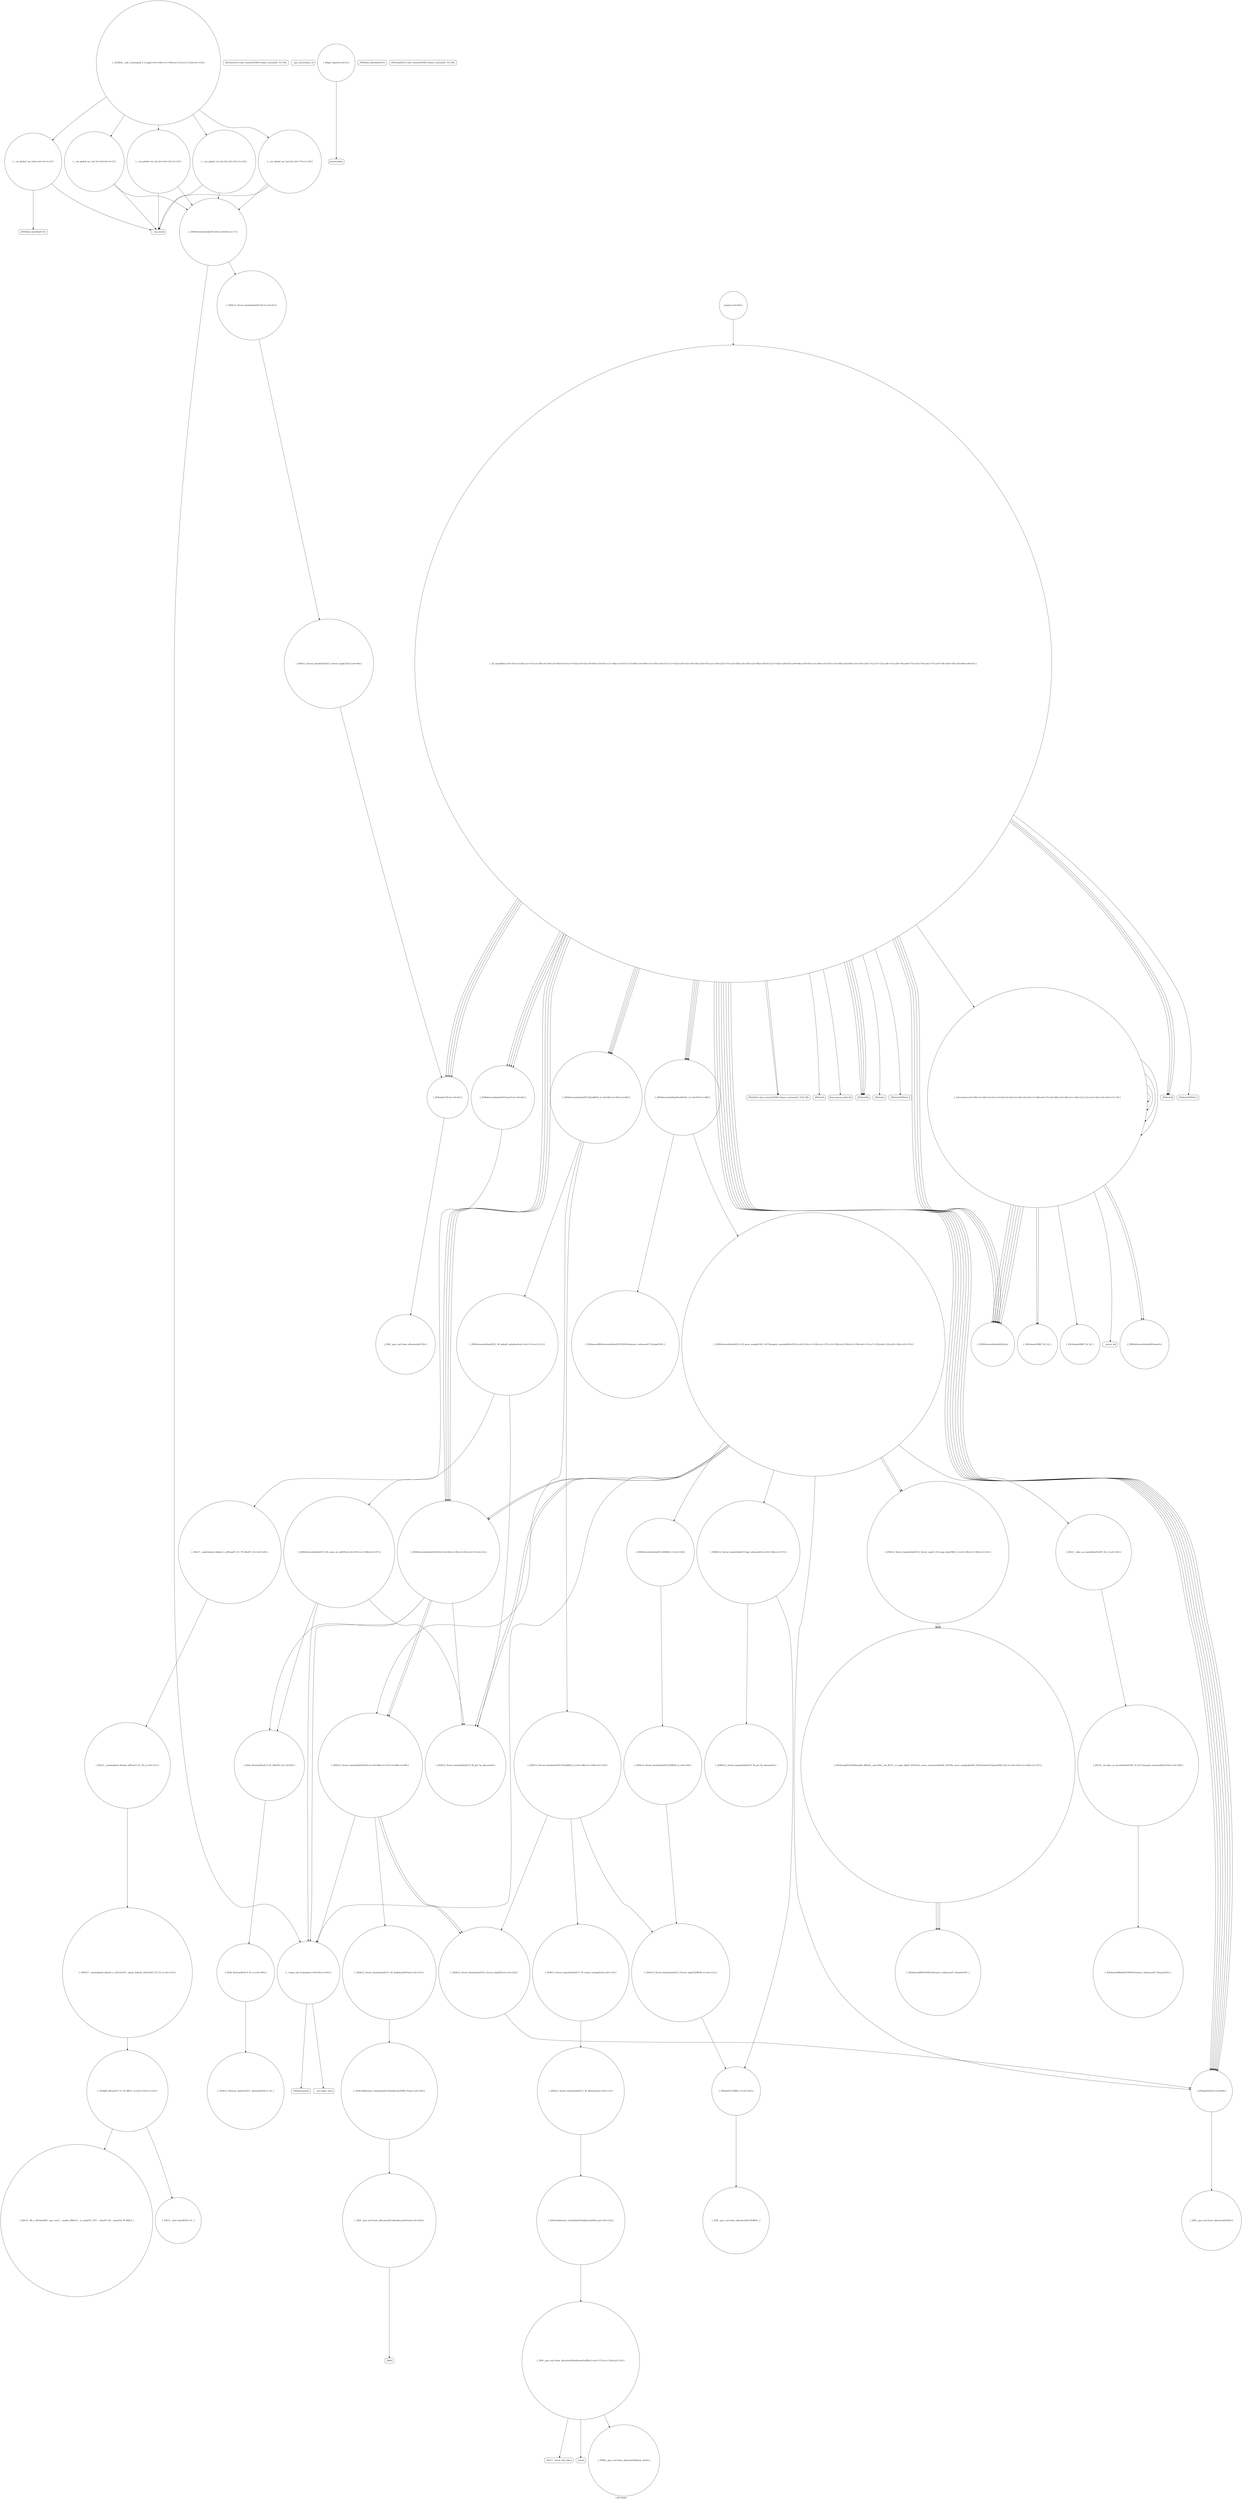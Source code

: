 digraph "Call Graph" {
	label="Call Graph";

	Node0x556900ee9580 [shape=record,shape=circle,label="{__cxx_global_var_init|{<s0>1|<s1>2}}"];
	Node0x556900ee9580:s0 -> Node0x55690105a710[color=black];
	Node0x556900ee9580:s1 -> Node0x55690105a810[color=black];
	Node0x55690105bd10 [shape=record,shape=circle,label="{_ZSt8_DestroyIPxEvT_S1_|{<s0>100}}"];
	Node0x55690105bd10:s0 -> Node0x55690105bd90[color=black];
	Node0x55690105aa10 [shape=record,shape=circle,label="{_ZNSt6vectorIxSaIxEEC2Ev|{<s0>6|<s1>7}}"];
	Node0x55690105aa10:s0 -> Node0x55690105b890[color=black];
	Node0x55690105aa10:s1 -> Node0x55690105b910[color=black];
	Node0x55690105d0b0 [shape=record,shape=circle,label="{_ZN9__gnu_cxx13new_allocatorIxED2Ev}"];
	Node0x55690105ad90 [shape=record,shape=circle,label="{_ZNSt6vectorIxSaIxEEixEm}"];
	Node0x55690105d430 [shape=record,shape=circle,label="{_ZNSt12_Vector_baseIxSaIxEE11_M_allocateEm|{<s0>115}}"];
	Node0x55690105d430:s0 -> Node0x55690105d4b0[color=black];
	Node0x55690105b110 [shape=record,shape=Mrecord,label="{_ZSt2wsIcSt11char_traitsIcEERSt13basic_istreamIT_T0_ES6_}"];
	Node0x55690105d7b0 [shape=record,shape=circle,label="{_ZSt25__uninitialized_default_nIPxmET_S1_T0_|{<s0>121}}"];
	Node0x55690105d7b0:s0 -> Node0x55690105d830[color=black];
	Node0x55690105b490 [shape=record,shape=Mrecord,label="{__gxx_personality_v0}"];
	Node0x55690105db30 [shape=record,shape=circle,label="{_ZNKSt12_Vector_baseIxSaIxEE13get_allocatorEv|{<s0>136|<s1>137}}"];
	Node0x55690105db30:s0 -> Node0x55690105dd30[color=black];
	Node0x55690105db30:s1 -> Node0x55690105ddb0[color=black];
	Node0x55690105b810 [shape=record,shape=circle,label="{main|{<s0>90}}"];
	Node0x55690105b810:s0 -> Node0x55690105af90[color=black];
	Node0x55690105deb0 [shape=record,shape=circle,label="{_ZSt4swapIPxENSt9enable_ifIXsr6__and_ISt6__not_ISt15__is_tuple_likeIT_EESt21is_move_constructibleIS4_ESt18is_move_assignableIS4_EEE5valueEvE4typeERS4_SD_|{<s0>145|<s1>146|<s2>147}}"];
	Node0x55690105deb0:s0 -> Node0x55690105df30[color=black];
	Node0x55690105deb0:s1 -> Node0x55690105df30[color=black];
	Node0x55690105deb0:s2 -> Node0x55690105df30[color=black];
	Node0x55690105bb90 [shape=record,shape=circle,label="{_ZSt8_DestroyIPxxEvT_S1_RSaIT0_E|{<s0>95}}"];
	Node0x55690105bb90:s0 -> Node0x55690105bd10[color=black];
	Node0x55690105a890 [shape=record,shape=circle,label="{_Z8get_timev|{<s0>3}}"];
	Node0x55690105a890:s0 -> Node0x55690105a910[color=black];
	Node0x55690105cf30 [shape=record,shape=circle,label="{_ZNSt16allocator_traitsISaIxEE10deallocateERS0_Pxm|{<s0>103}}"];
	Node0x55690105cf30:s0 -> Node0x55690105cfb0[color=black];
	Node0x55690105ac10 [shape=record,shape=circle,label="{__cxx_global_var_init.4|{<s0>17|<s1>18}}"];
	Node0x55690105ac10:s0 -> Node0x55690105aa10[color=black];
	Node0x55690105ac10:s1 -> Node0x55690105a810[color=black];
	Node0x55690105d2b0 [shape=record,shape=circle,label="{_ZNSt12_Vector_baseIxSaIxEE12_Vector_implC2ERKS0_|{<s0>113}}"];
	Node0x55690105d2b0:s0 -> Node0x55690105ddb0[color=black];
	Node0x55690105af90 [shape=record,shape=circle,label="{_Z5_mainRSi|{<s0>35|<s1>36|<s2>37|<s3>38|<s4>39|<s5>40|<s6>41|<s7>42|<s8>43|<s9>44|<s10>45|<s11>46|<s12>47|<s13>48|<s14>49|<s15>50|<s16>51|<s17>52|<s18>53|<s19>54|<s20>55|<s21>56|<s22>57|<s23>58|<s24>59|<s25>60|<s26>61|<s27>62|<s28>63|<s29>64|<s30>65|<s31>66|<s32>67|<s33>68|<s34>69|<s35>70|<s36>71|<s37>72|<s38>73|<s39>74|<s40>75|<s41>76|<s42>77|<s43>78|<s44>79|<s45>80|<s46>81}}"];
	Node0x55690105af90:s0 -> Node0x55690105b010[color=black];
	Node0x55690105af90:s1 -> Node0x55690105b090[color=black];
	Node0x55690105af90:s2 -> Node0x55690105b190[color=black];
	Node0x55690105af90:s3 -> Node0x55690105b190[color=black];
	Node0x55690105af90:s4 -> Node0x55690105b190[color=black];
	Node0x55690105af90:s5 -> Node0x55690105b190[color=black];
	Node0x55690105af90:s6 -> Node0x55690105b210[color=black];
	Node0x55690105af90:s7 -> Node0x55690105b290[color=black];
	Node0x55690105af90:s8 -> Node0x55690105b210[color=black];
	Node0x55690105af90:s9 -> Node0x55690105b310[color=black];
	Node0x55690105af90:s10 -> Node0x55690105b010[color=black];
	Node0x55690105af90:s11 -> Node0x55690105b010[color=black];
	Node0x55690105af90:s12 -> Node0x55690105b390[color=black];
	Node0x55690105af90:s13 -> Node0x55690105b410[color=black];
	Node0x55690105af90:s14 -> Node0x55690105b510[color=black];
	Node0x55690105af90:s15 -> Node0x55690105aa90[color=black];
	Node0x55690105af90:s16 -> Node0x55690105b590[color=black];
	Node0x55690105af90:s17 -> Node0x55690105b390[color=black];
	Node0x55690105af90:s18 -> Node0x55690105b410[color=black];
	Node0x55690105af90:s19 -> Node0x55690105b510[color=black];
	Node0x55690105af90:s20 -> Node0x55690105aa90[color=black];
	Node0x55690105af90:s21 -> Node0x55690105b590[color=black];
	Node0x55690105af90:s22 -> Node0x55690105b390[color=black];
	Node0x55690105af90:s23 -> Node0x55690105b410[color=black];
	Node0x55690105af90:s24 -> Node0x55690105b510[color=black];
	Node0x55690105af90:s25 -> Node0x55690105aa90[color=black];
	Node0x55690105af90:s26 -> Node0x55690105b590[color=black];
	Node0x55690105af90:s27 -> Node0x55690105b390[color=black];
	Node0x55690105af90:s28 -> Node0x55690105b410[color=black];
	Node0x55690105af90:s29 -> Node0x55690105b510[color=black];
	Node0x55690105af90:s30 -> Node0x55690105aa90[color=black];
	Node0x55690105af90:s31 -> Node0x55690105b590[color=black];
	Node0x55690105af90:s32 -> Node0x55690105ad90[color=black];
	Node0x55690105af90:s33 -> Node0x55690105b610[color=black];
	Node0x55690105af90:s34 -> Node0x55690105ad90[color=black];
	Node0x55690105af90:s35 -> Node0x55690105b610[color=black];
	Node0x55690105af90:s36 -> Node0x55690105b590[color=black];
	Node0x55690105af90:s37 -> Node0x55690105b590[color=black];
	Node0x55690105af90:s38 -> Node0x55690105b590[color=black];
	Node0x55690105af90:s39 -> Node0x55690105b590[color=black];
	Node0x55690105af90:s40 -> Node0x55690105ad90[color=black];
	Node0x55690105af90:s41 -> Node0x55690105b610[color=black];
	Node0x55690105af90:s42 -> Node0x55690105ad90[color=black];
	Node0x55690105af90:s43 -> Node0x55690105b610[color=black];
	Node0x55690105af90:s44 -> Node0x55690105ac90[color=black];
	Node0x55690105af90:s45 -> Node0x55690105b690[color=black];
	Node0x55690105af90:s46 -> Node0x55690105b710[color=black];
	Node0x55690105d630 [shape=record,shape=Mrecord,label="{_ZSt17__throw_bad_allocv}"];
	Node0x55690105b310 [shape=record,shape=Mrecord,label="{llvm.memset.p0i8.i64}"];
	Node0x55690105d9b0 [shape=record,shape=circle,label="{_ZSt12__niter_baseIPxET_S1_}"];
	Node0x55690105b690 [shape=record,shape=Mrecord,label="{_ZNSolsEx}"];
	Node0x55690105dd30 [shape=record,shape=circle,label="{_ZNKSt12_Vector_baseIxSaIxEE19_M_get_Tp_allocatorEv}"];
	Node0x55690105ba10 [shape=record,shape=Mrecord,label="{_ZSt9terminatev}"];
	Node0x55690105e0b0 [shape=record,shape=circle,label="{_GLOBAL__sub_I_hirosegolf_2_0.cpp|{<s0>149|<s1>150|<s2>151|<s3>152|<s4>153}}"];
	Node0x55690105e0b0:s0 -> Node0x556900ee9580[color=black];
	Node0x55690105e0b0:s1 -> Node0x55690105a990[color=black];
	Node0x55690105e0b0:s2 -> Node0x55690105ab10[color=black];
	Node0x55690105e0b0:s3 -> Node0x55690105ab90[color=black];
	Node0x55690105e0b0:s4 -> Node0x55690105ac10[color=black];
	Node0x55690105a710 [shape=record,shape=Mrecord,label="{_ZNSt8ios_base4InitC1Ev}"];
	Node0x55690105bd90 [shape=record,shape=circle,label="{_ZNSt12_Destroy_auxILb1EE9__destroyIPxEEvT_S3_}"];
	Node0x55690105aa90 [shape=record,shape=circle,label="{_ZNSt6vectorIxSaIxEED2Ev|{<s0>8|<s1>9|<s2>10|<s3>11|<s4>12}}"];
	Node0x55690105aa90:s0 -> Node0x55690105bc10[color=black];
	Node0x55690105aa90:s1 -> Node0x55690105bb90[color=black];
	Node0x55690105aa90:s2 -> Node0x55690105bc90[color=black];
	Node0x55690105aa90:s3 -> Node0x55690105bc90[color=black];
	Node0x55690105aa90:s4 -> Node0x55690105b910[color=black];
	Node0x55690105d130 [shape=record,shape=circle,label="{_ZNSt6vectorIxSaIxEE15_M_erase_at_endEPx|{<s0>105|<s1>106|<s2>107}}"];
	Node0x55690105d130:s0 -> Node0x55690105bc10[color=black];
	Node0x55690105d130:s1 -> Node0x55690105bb90[color=black];
	Node0x55690105d130:s2 -> Node0x55690105b910[color=black];
	Node0x55690105ae10 [shape=record,shape=Mrecord,label="{__assert_fail}"];
	Node0x55690105d4b0 [shape=record,shape=circle,label="{_ZNSt16allocator_traitsISaIxEE8allocateERS0_m|{<s0>116}}"];
	Node0x55690105d4b0:s0 -> Node0x55690105d530[color=black];
	Node0x55690105b190 [shape=record,shape=circle,label="{_ZNSt6vectorIxSaIxEE5clearEv|{<s0>82}}"];
	Node0x55690105b190:s0 -> Node0x55690105d130[color=black];
	Node0x55690105d830 [shape=record,shape=circle,label="{_ZNSt27__uninitialized_default_n_1ILb1EE18__uninit_default_nIPxmEET_S3_T0_|{<s0>122}}"];
	Node0x55690105d830:s0 -> Node0x55690105d8b0[color=black];
	Node0x55690105b510 [shape=record,shape=circle,label="{_ZNSt6vectorIxSaIxEEaSEOS1_|{<s0>87|<s1>88}}"];
	Node0x55690105b510:s0 -> Node0x55690105dab0[color=black];
	Node0x55690105b510:s1 -> Node0x55690105da30[color=black];
	Node0x55690105dbb0 [shape=record,shape=circle,label="{_ZNSt6vectorIxSaIxEEC2ERKS0_|{<s0>138}}"];
	Node0x55690105dbb0:s0 -> Node0x55690105de30[color=black];
	Node0x55690105b890 [shape=record,shape=circle,label="{_ZNSt12_Vector_baseIxSaIxEEC2Ev|{<s0>91}}"];
	Node0x55690105b890:s0 -> Node0x55690105ba90[color=black];
	Node0x55690105df30 [shape=record,shape=circle,label="{_ZSt4moveIRPxEONSt16remove_referenceIT_E4typeEOS3_}"];
	Node0x55690105bc10 [shape=record,shape=circle,label="{_ZNSt12_Vector_baseIxSaIxEE19_M_get_Tp_allocatorEv}"];
	Node0x55690105a910 [shape=record,shape=Mrecord,label="{gettimeofday}"];
	Node0x55690105cfb0 [shape=record,shape=circle,label="{_ZN9__gnu_cxx13new_allocatorIxE10deallocateEPxm|{<s0>104}}"];
	Node0x55690105cfb0:s0 -> Node0x55690105d030[color=black];
	Node0x55690105ac90 [shape=record,shape=circle,label="{_Z3reciixx|{<s0>19|<s1>20|<s2>21|<s3>22|<s4>23|<s5>24|<s6>25|<s7>26|<s8>27|<s9>28|<s10>29|<s11>30|<s12>31|<s13>32|<s14>33|<s15>34}}"];
	Node0x55690105ac90:s0 -> Node0x55690105ad10[color=black];
	Node0x55690105ac90:s1 -> Node0x55690105ad10[color=black];
	Node0x55690105ac90:s2 -> Node0x55690105ad90[color=black];
	Node0x55690105ac90:s3 -> Node0x55690105ad90[color=black];
	Node0x55690105ac90:s4 -> Node0x55690105ae10[color=black];
	Node0x55690105ac90:s5 -> Node0x55690105ad90[color=black];
	Node0x55690105ac90:s6 -> Node0x55690105ad90[color=black];
	Node0x55690105ac90:s7 -> Node0x55690105ac90[color=black];
	Node0x55690105ac90:s8 -> Node0x55690105ae90[color=black];
	Node0x55690105ac90:s9 -> Node0x55690105ac90[color=black];
	Node0x55690105ac90:s10 -> Node0x55690105ae90[color=black];
	Node0x55690105ac90:s11 -> Node0x55690105ad90[color=black];
	Node0x55690105ac90:s12 -> Node0x55690105ad90[color=black];
	Node0x55690105ac90:s13 -> Node0x55690105af10[color=black];
	Node0x55690105ac90:s14 -> Node0x55690105ac90[color=black];
	Node0x55690105ac90:s15 -> Node0x55690105ac90[color=black];
	Node0x55690105d330 [shape=record,shape=circle,label="{_ZNSt12_Vector_baseIxSaIxEE17_M_create_storageEm|{<s0>114}}"];
	Node0x55690105d330:s0 -> Node0x55690105d430[color=black];
	Node0x55690105b010 [shape=record,shape=Mrecord,label="{_ZNSirsERi}"];
	Node0x55690105d6b0 [shape=record,shape=Mrecord,label="{_Znwm}"];
	Node0x55690105b390 [shape=record,shape=circle,label="{_ZNSaIxEC2Ev|{<s0>83}}"];
	Node0x55690105b390:s0 -> Node0x55690105bb10[color=black];
	Node0x55690105da30 [shape=record,shape=circle,label="{_ZNSt6vectorIxSaIxEE14_M_move_assignEOS1_St17integral_constantIbLb1EE|{<s0>125|<s1>126|<s2>127|<s3>128|<s4>129|<s5>130|<s6>131|<s7>132|<s8>133|<s9>134|<s10>135}}"];
	Node0x55690105da30:s0 -> Node0x55690105db30[color=black];
	Node0x55690105da30:s1 -> Node0x55690105dbb0[color=black];
	Node0x55690105da30:s2 -> Node0x55690105b590[color=black];
	Node0x55690105da30:s3 -> Node0x55690105dc30[color=black];
	Node0x55690105da30:s4 -> Node0x55690105dc30[color=black];
	Node0x55690105da30:s5 -> Node0x55690105bc10[color=black];
	Node0x55690105da30:s6 -> Node0x55690105bc10[color=black];
	Node0x55690105da30:s7 -> Node0x55690105dcb0[color=black];
	Node0x55690105da30:s8 -> Node0x55690105aa90[color=black];
	Node0x55690105da30:s9 -> Node0x55690105aa90[color=black];
	Node0x55690105da30:s10 -> Node0x55690105b910[color=black];
	Node0x55690105b710 [shape=record,shape=Mrecord,label="{_ZNSolsEPFRSoS_E}"];
	Node0x55690105ddb0 [shape=record,shape=circle,label="{_ZNSaIxEC2ERKS_|{<s0>143}}"];
	Node0x55690105ddb0:s0 -> Node0x55690105d3b0[color=black];
	Node0x55690105ba90 [shape=record,shape=circle,label="{_ZNSt12_Vector_baseIxSaIxEE12_Vector_implC2Ev|{<s0>94}}"];
	Node0x55690105ba90:s0 -> Node0x55690105b390[color=black];
	Node0x55690105a790 [shape=record,shape=Mrecord,label="{_ZNSt8ios_base4InitD1Ev}"];
	Node0x55690105be10 [shape=record,shape=circle,label="{_ZNSt12_Vector_baseIxSaIxEE13_M_deallocateEPxm|{<s0>101}}"];
	Node0x55690105be10:s0 -> Node0x55690105cf30[color=black];
	Node0x55690105ab10 [shape=record,shape=circle,label="{__cxx_global_var_init.2|{<s0>13|<s1>14}}"];
	Node0x55690105ab10:s0 -> Node0x55690105aa10[color=black];
	Node0x55690105ab10:s1 -> Node0x55690105a810[color=black];
	Node0x55690105d1b0 [shape=record,shape=circle,label="{_ZNSt12_Vector_baseIxSaIxEEC2EmRKS0_|{<s0>108|<s1>109|<s2>110}}"];
	Node0x55690105d1b0:s0 -> Node0x55690105d2b0[color=black];
	Node0x55690105d1b0:s1 -> Node0x55690105d330[color=black];
	Node0x55690105d1b0:s2 -> Node0x55690105ceb0[color=black];
	Node0x55690105ae90 [shape=record,shape=circle,label="{_ZSt3maxIxERKT_S2_S2_}"];
	Node0x55690105d530 [shape=record,shape=circle,label="{_ZN9__gnu_cxx13new_allocatorIxE8allocateEmPKv|{<s0>117|<s1>118|<s2>119}}"];
	Node0x55690105d530:s0 -> Node0x55690105d5b0[color=black];
	Node0x55690105d530:s1 -> Node0x55690105d630[color=black];
	Node0x55690105d530:s2 -> Node0x55690105d6b0[color=black];
	Node0x55690105b210 [shape=record,shape=Mrecord,label="{_ZStlsISt11char_traitsIcEERSt13basic_ostreamIcT_ES5_PKc}"];
	Node0x55690105d8b0 [shape=record,shape=circle,label="{_ZSt6fill_nIPxmxET_S1_T0_RKT1_|{<s0>123|<s1>124}}"];
	Node0x55690105d8b0:s0 -> Node0x55690105d9b0[color=black];
	Node0x55690105d8b0:s1 -> Node0x55690105d930[color=black];
	Node0x55690105b590 [shape=record,shape=circle,label="{_ZNSaIxED2Ev|{<s0>89}}"];
	Node0x55690105b590:s0 -> Node0x55690105d0b0[color=black];
	Node0x55690105dc30 [shape=record,shape=circle,label="{_ZNSt12_Vector_baseIxSaIxEE12_Vector_impl12_M_swap_dataERS2_|{<s0>139|<s1>140|<s2>141}}"];
	Node0x55690105dc30:s0 -> Node0x55690105deb0[color=black];
	Node0x55690105dc30:s1 -> Node0x55690105deb0[color=black];
	Node0x55690105dc30:s2 -> Node0x55690105deb0[color=black];
	Node0x55690105b910 [shape=record,shape=circle,label="{__clang_call_terminate|{<s0>92|<s1>93}}"];
	Node0x55690105b910:s0 -> Node0x55690105b990[color=black];
	Node0x55690105b910:s1 -> Node0x55690105ba10[color=black];
	Node0x55690105dfb0 [shape=record,shape=circle,label="{_ZSt18__do_alloc_on_moveISaIxEEvRT_S2_St17integral_constantIbLb1EE|{<s0>148}}"];
	Node0x55690105dfb0:s0 -> Node0x55690105e030[color=black];
	Node0x55690105bc90 [shape=record,shape=circle,label="{_ZNSt12_Vector_baseIxSaIxEED2Ev|{<s0>96|<s1>97|<s2>98|<s3>99}}"];
	Node0x55690105bc90:s0 -> Node0x55690105be10[color=black];
	Node0x55690105bc90:s1 -> Node0x55690105ceb0[color=black];
	Node0x55690105bc90:s2 -> Node0x55690105ceb0[color=black];
	Node0x55690105bc90:s3 -> Node0x55690105b910[color=black];
	Node0x55690105a990 [shape=record,shape=circle,label="{__cxx_global_var_init.1|{<s0>4|<s1>5}}"];
	Node0x55690105a990:s0 -> Node0x55690105aa10[color=black];
	Node0x55690105a990:s1 -> Node0x55690105a810[color=black];
	Node0x55690105d030 [shape=record,shape=Mrecord,label="{_ZdlPv}"];
	Node0x55690105ad10 [shape=record,shape=circle,label="{_ZNKSt6vectorIxSaIxEE4sizeEv}"];
	Node0x55690105d3b0 [shape=record,shape=circle,label="{_ZN9__gnu_cxx13new_allocatorIxEC2ERKS1_}"];
	Node0x55690105b090 [shape=record,shape=Mrecord,label="{_ZNSirsEPFRSiS_E}"];
	Node0x55690105d730 [shape=record,shape=circle,label="{_ZSt27__uninitialized_default_n_aIPxmxET_S1_T0_RSaIT1_E|{<s0>120}}"];
	Node0x55690105d730:s0 -> Node0x55690105d7b0[color=black];
	Node0x55690105b410 [shape=record,shape=circle,label="{_ZNSt6vectorIxSaIxEEC2EmRKS0_|{<s0>84|<s1>85|<s2>86}}"];
	Node0x55690105b410:s0 -> Node0x55690105d1b0[color=black];
	Node0x55690105b410:s1 -> Node0x55690105d230[color=black];
	Node0x55690105b410:s2 -> Node0x55690105bc90[color=black];
	Node0x55690105dab0 [shape=record,shape=circle,label="{_ZSt4moveIRSt6vectorIxSaIxEEEONSt16remove_referenceIT_E4typeEOS5_}"];
	Node0x55690105b790 [shape=record,shape=Mrecord,label="{_ZSt4endlIcSt11char_traitsIcEERSt13basic_ostreamIT_T0_ES6_}"];
	Node0x55690105de30 [shape=record,shape=circle,label="{_ZNSt12_Vector_baseIxSaIxEEC2ERKS0_|{<s0>144}}"];
	Node0x55690105de30:s0 -> Node0x55690105d2b0[color=black];
	Node0x55690105bb10 [shape=record,shape=circle,label="{_ZN9__gnu_cxx13new_allocatorIxEC2Ev}"];
	Node0x55690105a810 [shape=record,shape=Mrecord,label="{__cxa_atexit}"];
	Node0x55690105ceb0 [shape=record,shape=circle,label="{_ZNSt12_Vector_baseIxSaIxEE12_Vector_implD2Ev|{<s0>102}}"];
	Node0x55690105ceb0:s0 -> Node0x55690105b590[color=black];
	Node0x55690105ab90 [shape=record,shape=circle,label="{__cxx_global_var_init.3|{<s0>15|<s1>16}}"];
	Node0x55690105ab90:s0 -> Node0x55690105aa10[color=black];
	Node0x55690105ab90:s1 -> Node0x55690105a810[color=black];
	Node0x55690105d230 [shape=record,shape=circle,label="{_ZNSt6vectorIxSaIxEE21_M_default_initializeEm|{<s0>111|<s1>112}}"];
	Node0x55690105d230:s0 -> Node0x55690105bc10[color=black];
	Node0x55690105d230:s1 -> Node0x55690105d730[color=black];
	Node0x55690105af10 [shape=record,shape=circle,label="{_ZSt3minIxERKT_S2_S2_}"];
	Node0x55690105d5b0 [shape=record,shape=circle,label="{_ZNK9__gnu_cxx13new_allocatorIxE8max_sizeEv}"];
	Node0x55690105b290 [shape=record,shape=Mrecord,label="{_ZNSolsEi}"];
	Node0x55690105d930 [shape=record,shape=circle,label="{_ZSt10__fill_n_aIPxmxEN9__gnu_cxx11__enable_ifIXsr11__is_scalarIT1_EE7__valueET_E6__typeES4_T0_RKS3_}"];
	Node0x55690105b610 [shape=record,shape=Mrecord,label="{_ZNSirsERx}"];
	Node0x55690105dcb0 [shape=record,shape=circle,label="{_ZSt15__alloc_on_moveISaIxEEvRT_S2_|{<s0>142}}"];
	Node0x55690105dcb0:s0 -> Node0x55690105dfb0[color=black];
	Node0x55690105b990 [shape=record,shape=Mrecord,label="{__cxa_begin_catch}"];
	Node0x55690105e030 [shape=record,shape=circle,label="{_ZSt4moveIRSaIxEEONSt16remove_referenceIT_E4typeEOS3_}"];
}
